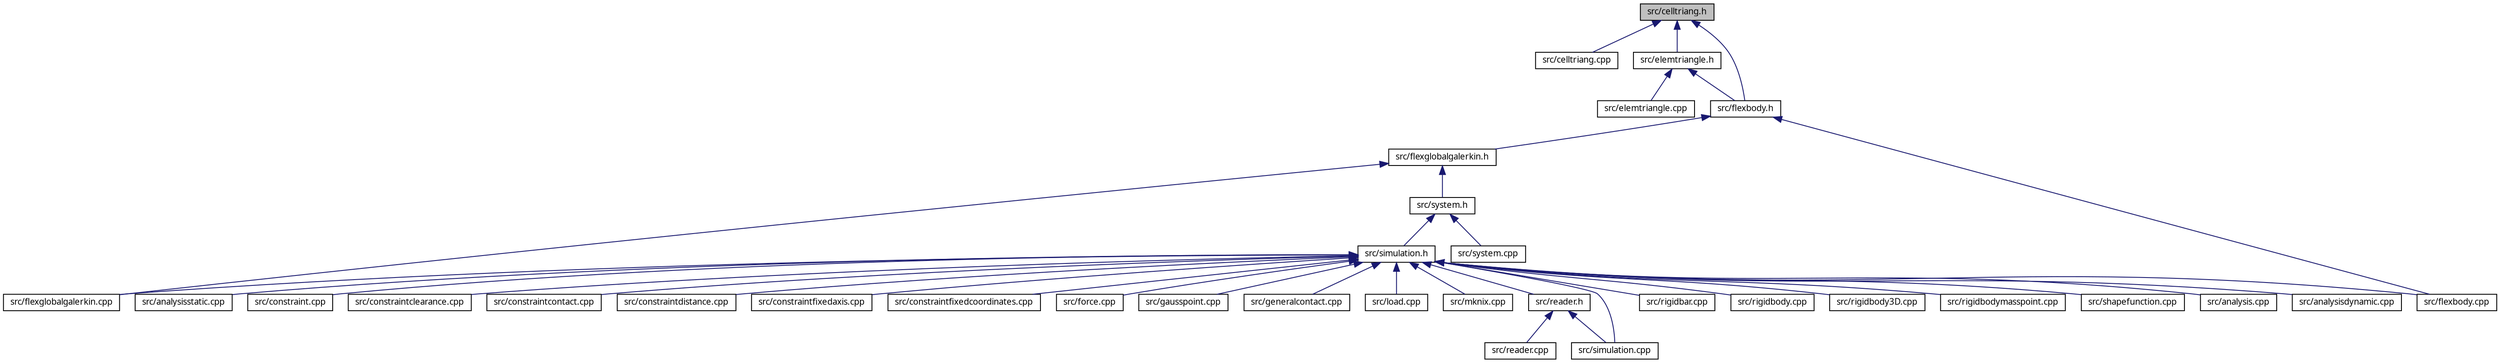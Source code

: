 digraph G
{
  edge [fontname="FreeSans.ttf",fontsize=10,labelfontname="FreeSans.ttf",labelfontsize=10];
  node [fontname="FreeSans.ttf",fontsize=10,shape=record];
  Node1 [label="src/celltriang.h",height=0.2,width=0.4,color="black", fillcolor="grey75", style="filled" fontcolor="black"];
  Node1 -> Node2 [dir=back,color="midnightblue",fontsize=10,style="solid"];
  Node2 [label="src/celltriang.cpp",height=0.2,width=0.4,color="black", fillcolor="white", style="filled",URL="$celltriang_8cpp-source.html"];
  Node1 -> Node3 [dir=back,color="midnightblue",fontsize=10,style="solid"];
  Node3 [label="src/elemtriangle.h",height=0.2,width=0.4,color="black", fillcolor="white", style="filled",URL="$elemtriangle_8h-source.html"];
  Node3 -> Node4 [dir=back,color="midnightblue",fontsize=10,style="solid"];
  Node4 [label="src/elemtriangle.cpp",height=0.2,width=0.4,color="black", fillcolor="white", style="filled",URL="$elemtriangle_8cpp-source.html"];
  Node3 -> Node5 [dir=back,color="midnightblue",fontsize=10,style="solid"];
  Node5 [label="src/flexbody.h",height=0.2,width=0.4,color="black", fillcolor="white", style="filled",URL="$flexbody_8h-source.html"];
  Node5 -> Node6 [dir=back,color="midnightblue",fontsize=10,style="solid"];
  Node6 [label="src/flexglobalgalerkin.h",height=0.2,width=0.4,color="black", fillcolor="white", style="filled",URL="$flexglobalgalerkin_8h-source.html"];
  Node6 -> Node7 [dir=back,color="midnightblue",fontsize=10,style="solid"];
  Node7 [label="src/system.h",height=0.2,width=0.4,color="black", fillcolor="white", style="filled",URL="$system_8h-source.html"];
  Node7 -> Node8 [dir=back,color="midnightblue",fontsize=10,style="solid"];
  Node8 [label="src/simulation.h",height=0.2,width=0.4,color="black", fillcolor="white", style="filled",URL="$simulation_8h-source.html"];
  Node8 -> Node9 [dir=back,color="midnightblue",fontsize=10,style="solid"];
  Node9 [label="src/analysis.cpp",height=0.2,width=0.4,color="black", fillcolor="white", style="filled",URL="$analysis_8cpp-source.html"];
  Node8 -> Node10 [dir=back,color="midnightblue",fontsize=10,style="solid"];
  Node10 [label="src/analysisdynamic.cpp",height=0.2,width=0.4,color="black", fillcolor="white", style="filled",URL="$analysisdynamic_8cpp-source.html"];
  Node8 -> Node11 [dir=back,color="midnightblue",fontsize=10,style="solid"];
  Node11 [label="src/analysisstatic.cpp",height=0.2,width=0.4,color="black", fillcolor="white", style="filled",URL="$analysisstatic_8cpp-source.html"];
  Node8 -> Node12 [dir=back,color="midnightblue",fontsize=10,style="solid"];
  Node12 [label="src/constraint.cpp",height=0.2,width=0.4,color="black", fillcolor="white", style="filled",URL="$constraint_8cpp-source.html"];
  Node8 -> Node13 [dir=back,color="midnightblue",fontsize=10,style="solid"];
  Node13 [label="src/constraintclearance.cpp",height=0.2,width=0.4,color="black", fillcolor="white", style="filled",URL="$constraintclearance_8cpp-source.html"];
  Node8 -> Node14 [dir=back,color="midnightblue",fontsize=10,style="solid"];
  Node14 [label="src/constraintcontact.cpp",height=0.2,width=0.4,color="black", fillcolor="white", style="filled",URL="$constraintcontact_8cpp-source.html"];
  Node8 -> Node15 [dir=back,color="midnightblue",fontsize=10,style="solid"];
  Node15 [label="src/constraintdistance.cpp",height=0.2,width=0.4,color="black", fillcolor="white", style="filled",URL="$constraintdistance_8cpp-source.html"];
  Node8 -> Node16 [dir=back,color="midnightblue",fontsize=10,style="solid"];
  Node16 [label="src/constraintfixedaxis.cpp",height=0.2,width=0.4,color="black", fillcolor="white", style="filled",URL="$constraintfixedaxis_8cpp-source.html"];
  Node8 -> Node17 [dir=back,color="midnightblue",fontsize=10,style="solid"];
  Node17 [label="src/constraintfixedcoordinates.cpp",height=0.2,width=0.4,color="black", fillcolor="white", style="filled",URL="$constraintfixedcoordinates_8cpp-source.html"];
  Node8 -> Node18 [dir=back,color="midnightblue",fontsize=10,style="solid"];
  Node18 [label="src/flexbody.cpp",height=0.2,width=0.4,color="black", fillcolor="white", style="filled",URL="$flexbody_8cpp-source.html"];
  Node8 -> Node19 [dir=back,color="midnightblue",fontsize=10,style="solid"];
  Node19 [label="src/flexglobalgalerkin.cpp",height=0.2,width=0.4,color="black", fillcolor="white", style="filled",URL="$flexglobalgalerkin_8cpp-source.html"];
  Node8 -> Node20 [dir=back,color="midnightblue",fontsize=10,style="solid"];
  Node20 [label="src/force.cpp",height=0.2,width=0.4,color="black", fillcolor="white", style="filled",URL="$force_8cpp-source.html"];
  Node8 -> Node21 [dir=back,color="midnightblue",fontsize=10,style="solid"];
  Node21 [label="src/gausspoint.cpp",height=0.2,width=0.4,color="black", fillcolor="white", style="filled",URL="$gausspoint_8cpp-source.html"];
  Node8 -> Node22 [dir=back,color="midnightblue",fontsize=10,style="solid"];
  Node22 [label="src/generalcontact.cpp",height=0.2,width=0.4,color="black", fillcolor="white", style="filled",URL="$generalcontact_8cpp-source.html"];
  Node8 -> Node23 [dir=back,color="midnightblue",fontsize=10,style="solid"];
  Node23 [label="src/load.cpp",height=0.2,width=0.4,color="black", fillcolor="white", style="filled",URL="$load_8cpp-source.html"];
  Node8 -> Node24 [dir=back,color="midnightblue",fontsize=10,style="solid"];
  Node24 [label="src/mknix.cpp",height=0.2,width=0.4,color="black", fillcolor="white", style="filled",URL="$mknix_8cpp-source.html"];
  Node8 -> Node25 [dir=back,color="midnightblue",fontsize=10,style="solid"];
  Node25 [label="src/reader.h",height=0.2,width=0.4,color="black", fillcolor="white", style="filled",URL="$reader_8h-source.html"];
  Node25 -> Node26 [dir=back,color="midnightblue",fontsize=10,style="solid"];
  Node26 [label="src/reader.cpp",height=0.2,width=0.4,color="black", fillcolor="white", style="filled",URL="$reader_8cpp-source.html"];
  Node25 -> Node27 [dir=back,color="midnightblue",fontsize=10,style="solid"];
  Node27 [label="src/simulation.cpp",height=0.2,width=0.4,color="black", fillcolor="white", style="filled",URL="$simulation_8cpp-source.html"];
  Node8 -> Node28 [dir=back,color="midnightblue",fontsize=10,style="solid"];
  Node28 [label="src/rigidbar.cpp",height=0.2,width=0.4,color="black", fillcolor="white", style="filled",URL="$rigidbar_8cpp-source.html"];
  Node8 -> Node29 [dir=back,color="midnightblue",fontsize=10,style="solid"];
  Node29 [label="src/rigidbody.cpp",height=0.2,width=0.4,color="black", fillcolor="white", style="filled",URL="$rigidbody_8cpp-source.html"];
  Node8 -> Node30 [dir=back,color="midnightblue",fontsize=10,style="solid"];
  Node30 [label="src/rigidbody3D.cpp",height=0.2,width=0.4,color="black", fillcolor="white", style="filled",URL="$rigidbody3D_8cpp-source.html"];
  Node8 -> Node31 [dir=back,color="midnightblue",fontsize=10,style="solid"];
  Node31 [label="src/rigidbodymasspoint.cpp",height=0.2,width=0.4,color="black", fillcolor="white", style="filled",URL="$rigidbodymasspoint_8cpp-source.html"];
  Node8 -> Node32 [dir=back,color="midnightblue",fontsize=10,style="solid"];
  Node32 [label="src/shapefunction.cpp",height=0.2,width=0.4,color="black", fillcolor="white", style="filled",URL="$shapefunction_8cpp-source.html"];
  Node8 -> Node27 [dir=back,color="midnightblue",fontsize=10,style="solid"];
  Node7 -> Node33 [dir=back,color="midnightblue",fontsize=10,style="solid"];
  Node33 [label="src/system.cpp",height=0.2,width=0.4,color="black", fillcolor="white", style="filled",URL="$system_8cpp-source.html"];
  Node6 -> Node19 [dir=back,color="midnightblue",fontsize=10,style="solid"];
  Node5 -> Node18 [dir=back,color="midnightblue",fontsize=10,style="solid"];
  Node1 -> Node5 [dir=back,color="midnightblue",fontsize=10,style="solid"];
}
